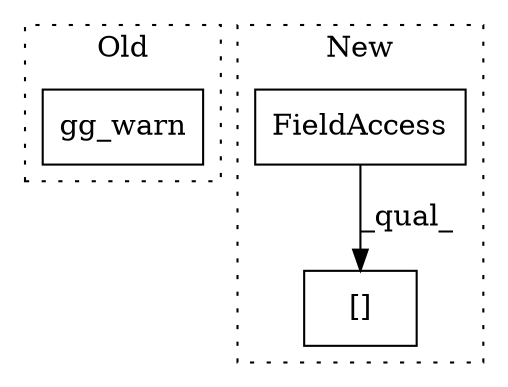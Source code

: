 digraph G {
subgraph cluster0 {
1 [label="gg_warn" a="32" s="2868,2889" l="8,1" shape="box"];
label = "Old";
style="dotted";
}
subgraph cluster1 {
2 [label="[]" a="2" s="3132,3145" l="7,1" shape="box"];
3 [label="FieldAccess" a="22" s="3132" l="6" shape="box"];
label = "New";
style="dotted";
}
3 -> 2 [label="_qual_"];
}